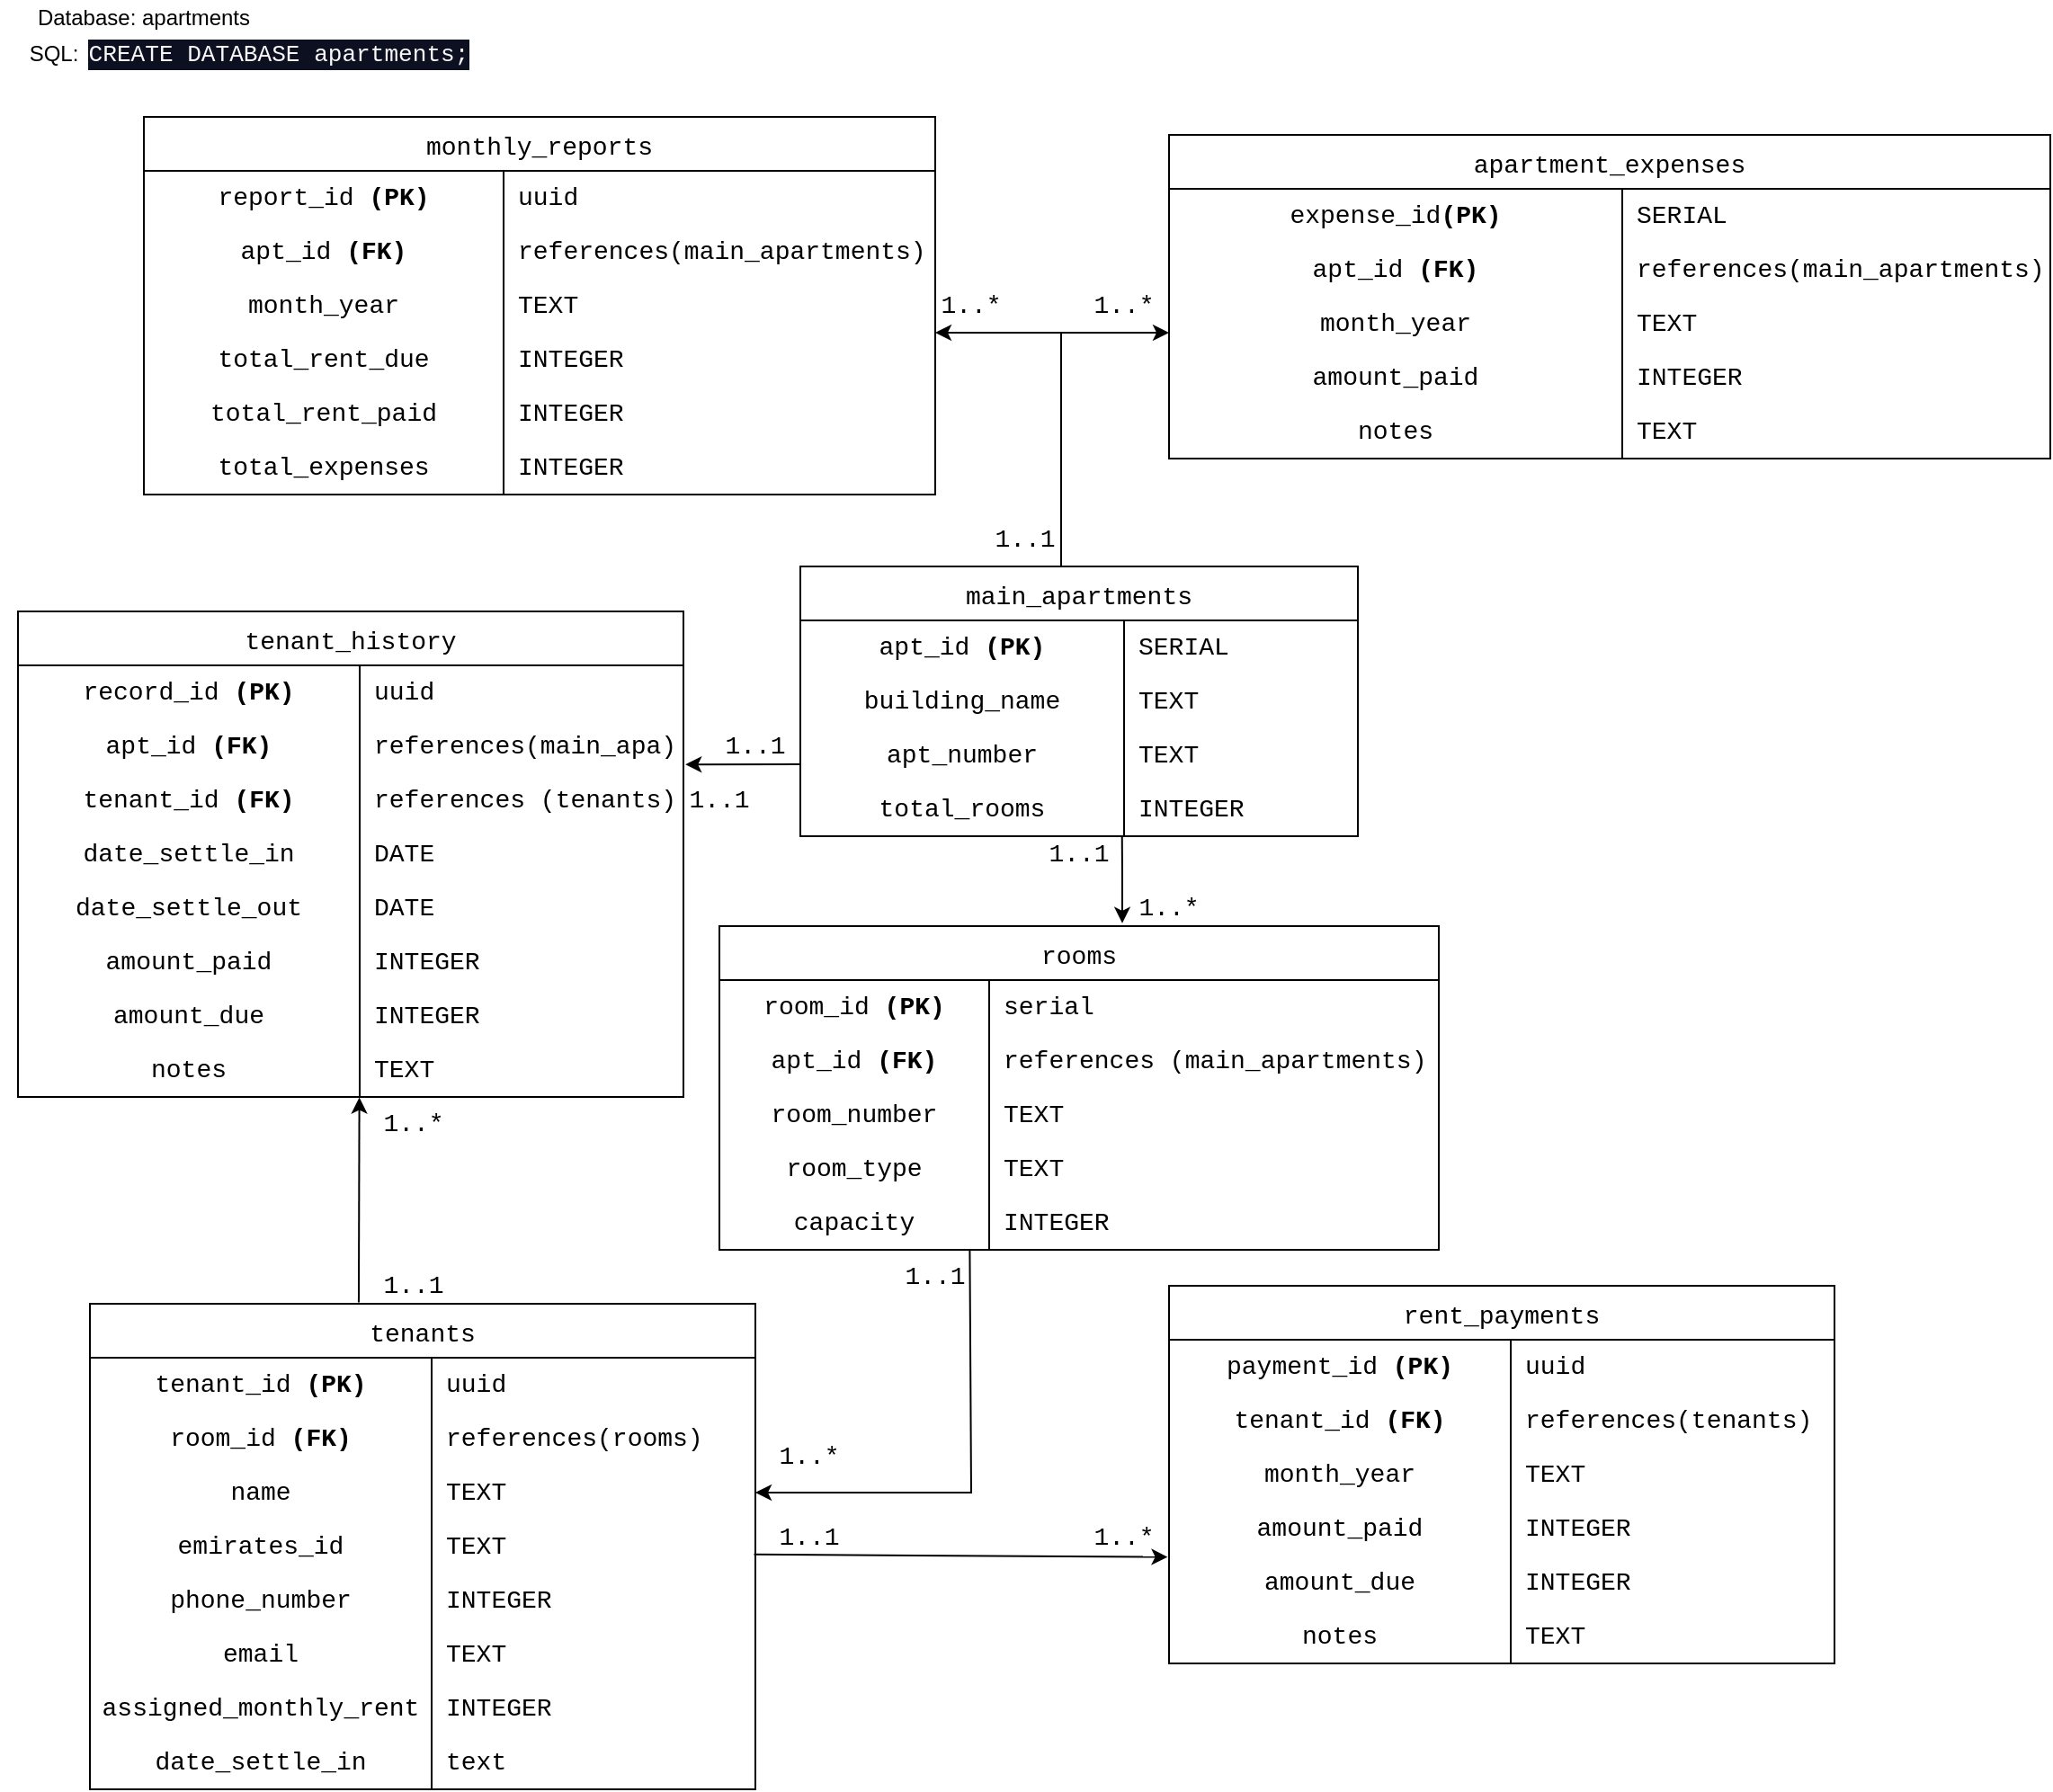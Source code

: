 <mxfile version="21.0.6" type="device"><diagram name="Page-1" id="L0inJRH0DOk758ev6sW-"><mxGraphModel dx="1300" dy="731" grid="1" gridSize="10" guides="1" tooltips="1" connect="1" arrows="1" fold="1" page="1" pageScale="1" pageWidth="1169" pageHeight="827" math="0" shadow="0"><root><mxCell id="0"/><mxCell id="1" parent="0"/><mxCell id="ee_dtr68TgHc39pGCBz9-3" value="Database: apartments" style="text;html=1;strokeColor=none;fillColor=none;align=center;verticalAlign=middle;whiteSpace=wrap;rounded=0;" parent="1" vertex="1"><mxGeometry x="10" y="15" width="140" height="20" as="geometry"/></mxCell><mxCell id="ee_dtr68TgHc39pGCBz9-4" value="&lt;div style=&quot;background-color: rgb(12, 16, 33); color: rgb(248, 248, 248); font-size: 9.8pt;&quot;&gt;&lt;pre style=&quot;&quot;&gt;&lt;font face=&quot;Courier New&quot;&gt;CREATE DATABASE apartments;&lt;/font&gt;&lt;/pre&gt;&lt;/div&gt;" style="text;html=1;strokeColor=none;fillColor=none;align=center;verticalAlign=middle;whiteSpace=wrap;rounded=0;" parent="1" vertex="1"><mxGeometry x="50" y="35" width="210" height="20" as="geometry"/></mxCell><mxCell id="ee_dtr68TgHc39pGCBz9-6" value="SQL:" style="text;html=1;strokeColor=none;fillColor=none;align=center;verticalAlign=middle;whiteSpace=wrap;rounded=0;" parent="1" vertex="1"><mxGeometry y="30" width="60" height="30" as="geometry"/></mxCell><mxCell id="ee_dtr68TgHc39pGCBz9-24" value="main_apartments" style="shape=table;startSize=30;container=1;collapsible=0;childLayout=tableLayout;fixedRows=1;rowLines=0;fontStyle=0;strokeColor=default;fontSize=14;fontFamily=Courier New;" parent="1" vertex="1"><mxGeometry x="445" y="330" width="310" height="150" as="geometry"/></mxCell><mxCell id="ee_dtr68TgHc39pGCBz9-25" value="" style="shape=tableRow;horizontal=0;startSize=0;swimlaneHead=0;swimlaneBody=0;top=0;left=0;bottom=0;right=0;collapsible=0;dropTarget=0;fillColor=none;points=[[0,0.5],[1,0.5]];portConstraint=eastwest;strokeColor=inherit;fontSize=16;fontFamily=Courier New;" parent="ee_dtr68TgHc39pGCBz9-24" vertex="1"><mxGeometry y="30" width="310" height="30" as="geometry"/></mxCell><mxCell id="ee_dtr68TgHc39pGCBz9-26" value="apt_id &lt;b style=&quot;font-size: 14px;&quot;&gt;(PK)&lt;/b&gt;" style="shape=partialRectangle;html=1;whiteSpace=wrap;connectable=0;fillColor=none;top=0;left=0;bottom=0;right=0;overflow=hidden;pointerEvents=1;strokeColor=inherit;fontSize=14;fontFamily=Courier New;" parent="ee_dtr68TgHc39pGCBz9-25" vertex="1"><mxGeometry width="180" height="30" as="geometry"><mxRectangle width="180" height="30" as="alternateBounds"/></mxGeometry></mxCell><mxCell id="ee_dtr68TgHc39pGCBz9-27" value="SERIAL" style="shape=partialRectangle;html=1;whiteSpace=wrap;connectable=0;fillColor=none;top=0;left=0;bottom=0;right=0;align=left;spacingLeft=6;overflow=hidden;strokeColor=inherit;fontSize=14;fontFamily=Courier New;" parent="ee_dtr68TgHc39pGCBz9-25" vertex="1"><mxGeometry x="180" width="130" height="30" as="geometry"><mxRectangle width="130" height="30" as="alternateBounds"/></mxGeometry></mxCell><mxCell id="ee_dtr68TgHc39pGCBz9-28" value="" style="shape=tableRow;horizontal=0;startSize=0;swimlaneHead=0;swimlaneBody=0;top=0;left=0;bottom=0;right=0;collapsible=0;dropTarget=0;fillColor=none;points=[[0,0.5],[1,0.5]];portConstraint=eastwest;strokeColor=inherit;fontSize=16;fontFamily=Courier New;" parent="ee_dtr68TgHc39pGCBz9-24" vertex="1"><mxGeometry y="60" width="310" height="30" as="geometry"/></mxCell><mxCell id="ee_dtr68TgHc39pGCBz9-29" value="building_name" style="shape=partialRectangle;html=1;whiteSpace=wrap;connectable=0;fillColor=none;top=0;left=0;bottom=0;right=0;overflow=hidden;strokeColor=inherit;fontSize=14;fontFamily=Courier New;" parent="ee_dtr68TgHc39pGCBz9-28" vertex="1"><mxGeometry width="180" height="30" as="geometry"><mxRectangle width="180" height="30" as="alternateBounds"/></mxGeometry></mxCell><mxCell id="ee_dtr68TgHc39pGCBz9-30" value="TEXT" style="shape=partialRectangle;html=1;whiteSpace=wrap;connectable=0;fillColor=none;top=0;left=0;bottom=0;right=0;align=left;spacingLeft=6;overflow=hidden;strokeColor=inherit;fontSize=14;fontFamily=Courier New;" parent="ee_dtr68TgHc39pGCBz9-28" vertex="1"><mxGeometry x="180" width="130" height="30" as="geometry"><mxRectangle width="130" height="30" as="alternateBounds"/></mxGeometry></mxCell><mxCell id="ee_dtr68TgHc39pGCBz9-31" value="" style="shape=tableRow;horizontal=0;startSize=0;swimlaneHead=0;swimlaneBody=0;top=0;left=0;bottom=0;right=0;collapsible=0;dropTarget=0;fillColor=none;points=[[0,0.5],[1,0.5]];portConstraint=eastwest;strokeColor=inherit;fontSize=16;fontFamily=Courier New;" parent="ee_dtr68TgHc39pGCBz9-24" vertex="1"><mxGeometry y="90" width="310" height="30" as="geometry"/></mxCell><mxCell id="ee_dtr68TgHc39pGCBz9-32" value="apt_number" style="shape=partialRectangle;html=1;whiteSpace=wrap;connectable=0;fillColor=none;top=0;left=0;bottom=0;right=0;overflow=hidden;strokeColor=inherit;fontSize=14;fontFamily=Courier New;" parent="ee_dtr68TgHc39pGCBz9-31" vertex="1"><mxGeometry width="180" height="30" as="geometry"><mxRectangle width="180" height="30" as="alternateBounds"/></mxGeometry></mxCell><mxCell id="ee_dtr68TgHc39pGCBz9-33" value="TEXT" style="shape=partialRectangle;html=1;whiteSpace=wrap;connectable=0;fillColor=none;top=0;left=0;bottom=0;right=0;align=left;spacingLeft=6;overflow=hidden;strokeColor=inherit;fontSize=14;fontFamily=Courier New;" parent="ee_dtr68TgHc39pGCBz9-31" vertex="1"><mxGeometry x="180" width="130" height="30" as="geometry"><mxRectangle width="130" height="30" as="alternateBounds"/></mxGeometry></mxCell><mxCell id="ee_dtr68TgHc39pGCBz9-64" value="" style="shape=tableRow;horizontal=0;startSize=0;swimlaneHead=0;swimlaneBody=0;top=0;left=0;bottom=0;right=0;collapsible=0;dropTarget=0;fillColor=none;points=[[0,0.5],[1,0.5]];portConstraint=eastwest;strokeColor=inherit;fontSize=16;fontFamily=Courier New;" parent="ee_dtr68TgHc39pGCBz9-24" vertex="1"><mxGeometry y="120" width="310" height="30" as="geometry"/></mxCell><mxCell id="ee_dtr68TgHc39pGCBz9-65" value="total_rooms" style="shape=partialRectangle;html=1;whiteSpace=wrap;connectable=0;fillColor=none;top=0;left=0;bottom=0;right=0;overflow=hidden;strokeColor=inherit;fontSize=14;fontFamily=Courier New;" parent="ee_dtr68TgHc39pGCBz9-64" vertex="1"><mxGeometry width="180" height="30" as="geometry"><mxRectangle width="180" height="30" as="alternateBounds"/></mxGeometry></mxCell><mxCell id="ee_dtr68TgHc39pGCBz9-66" value="INTEGER" style="shape=partialRectangle;html=1;whiteSpace=wrap;connectable=0;fillColor=none;top=0;left=0;bottom=0;right=0;align=left;spacingLeft=6;overflow=hidden;strokeColor=inherit;fontSize=14;fontFamily=Courier New;" parent="ee_dtr68TgHc39pGCBz9-64" vertex="1"><mxGeometry x="180" width="130" height="30" as="geometry"><mxRectangle width="130" height="30" as="alternateBounds"/></mxGeometry></mxCell><mxCell id="ee_dtr68TgHc39pGCBz9-34" value="rooms" style="shape=table;startSize=30;container=1;collapsible=0;childLayout=tableLayout;fixedRows=1;rowLines=0;fontStyle=0;strokeColor=default;fontSize=14;fontFamily=Courier New;" parent="1" vertex="1"><mxGeometry x="400" y="530" width="400" height="180" as="geometry"/></mxCell><mxCell id="ee_dtr68TgHc39pGCBz9-35" value="" style="shape=tableRow;horizontal=0;startSize=0;swimlaneHead=0;swimlaneBody=0;top=0;left=0;bottom=0;right=0;collapsible=0;dropTarget=0;fillColor=none;points=[[0,0.5],[1,0.5]];portConstraint=eastwest;strokeColor=inherit;fontSize=16;fontFamily=Courier New;" parent="ee_dtr68TgHc39pGCBz9-34" vertex="1"><mxGeometry y="30" width="400" height="30" as="geometry"/></mxCell><mxCell id="ee_dtr68TgHc39pGCBz9-36" value="room_id &lt;b&gt;(PK)&lt;/b&gt;" style="shape=partialRectangle;html=1;whiteSpace=wrap;connectable=0;fillColor=none;top=0;left=0;bottom=0;right=0;overflow=hidden;pointerEvents=1;strokeColor=inherit;fontSize=14;fontFamily=Courier New;" parent="ee_dtr68TgHc39pGCBz9-35" vertex="1"><mxGeometry width="150" height="30" as="geometry"><mxRectangle width="150" height="30" as="alternateBounds"/></mxGeometry></mxCell><mxCell id="ee_dtr68TgHc39pGCBz9-37" value="serial" style="shape=partialRectangle;html=1;whiteSpace=wrap;connectable=0;fillColor=none;top=0;left=0;bottom=0;right=0;align=left;spacingLeft=6;overflow=hidden;strokeColor=inherit;fontSize=14;fontFamily=Courier New;" parent="ee_dtr68TgHc39pGCBz9-35" vertex="1"><mxGeometry x="150" width="250" height="30" as="geometry"><mxRectangle width="250" height="30" as="alternateBounds"/></mxGeometry></mxCell><mxCell id="ee_dtr68TgHc39pGCBz9-38" value="" style="shape=tableRow;horizontal=0;startSize=0;swimlaneHead=0;swimlaneBody=0;top=0;left=0;bottom=0;right=0;collapsible=0;dropTarget=0;fillColor=none;points=[[0,0.5],[1,0.5]];portConstraint=eastwest;strokeColor=inherit;fontSize=16;fontFamily=Courier New;" parent="ee_dtr68TgHc39pGCBz9-34" vertex="1"><mxGeometry y="60" width="400" height="30" as="geometry"/></mxCell><mxCell id="ee_dtr68TgHc39pGCBz9-39" value="apt_id &lt;b&gt;(FK)&lt;/b&gt;" style="shape=partialRectangle;html=1;whiteSpace=wrap;connectable=0;fillColor=none;top=0;left=0;bottom=0;right=0;overflow=hidden;strokeColor=inherit;fontSize=14;fontFamily=Courier New;" parent="ee_dtr68TgHc39pGCBz9-38" vertex="1"><mxGeometry width="150" height="30" as="geometry"><mxRectangle width="150" height="30" as="alternateBounds"/></mxGeometry></mxCell><mxCell id="ee_dtr68TgHc39pGCBz9-40" value="references (main_apartments)" style="shape=partialRectangle;html=1;whiteSpace=wrap;connectable=0;fillColor=none;top=0;left=0;bottom=0;right=0;align=left;spacingLeft=6;overflow=hidden;strokeColor=inherit;fontSize=14;fontFamily=Courier New;" parent="ee_dtr68TgHc39pGCBz9-38" vertex="1"><mxGeometry x="150" width="250" height="30" as="geometry"><mxRectangle width="250" height="30" as="alternateBounds"/></mxGeometry></mxCell><mxCell id="ee_dtr68TgHc39pGCBz9-41" value="" style="shape=tableRow;horizontal=0;startSize=0;swimlaneHead=0;swimlaneBody=0;top=0;left=0;bottom=0;right=0;collapsible=0;dropTarget=0;fillColor=none;points=[[0,0.5],[1,0.5]];portConstraint=eastwest;strokeColor=inherit;fontSize=16;fontFamily=Courier New;" parent="ee_dtr68TgHc39pGCBz9-34" vertex="1"><mxGeometry y="90" width="400" height="30" as="geometry"/></mxCell><mxCell id="ee_dtr68TgHc39pGCBz9-42" value="room_number" style="shape=partialRectangle;html=1;whiteSpace=wrap;connectable=0;fillColor=none;top=0;left=0;bottom=0;right=0;overflow=hidden;strokeColor=inherit;fontSize=14;fontFamily=Courier New;" parent="ee_dtr68TgHc39pGCBz9-41" vertex="1"><mxGeometry width="150" height="30" as="geometry"><mxRectangle width="150" height="30" as="alternateBounds"/></mxGeometry></mxCell><mxCell id="ee_dtr68TgHc39pGCBz9-43" value="TEXT" style="shape=partialRectangle;html=1;whiteSpace=wrap;connectable=0;fillColor=none;top=0;left=0;bottom=0;right=0;align=left;spacingLeft=6;overflow=hidden;strokeColor=inherit;fontSize=14;fontFamily=Courier New;" parent="ee_dtr68TgHc39pGCBz9-41" vertex="1"><mxGeometry x="150" width="250" height="30" as="geometry"><mxRectangle width="250" height="30" as="alternateBounds"/></mxGeometry></mxCell><mxCell id="ee_dtr68TgHc39pGCBz9-80" value="" style="shape=tableRow;horizontal=0;startSize=0;swimlaneHead=0;swimlaneBody=0;top=0;left=0;bottom=0;right=0;collapsible=0;dropTarget=0;fillColor=none;points=[[0,0.5],[1,0.5]];portConstraint=eastwest;strokeColor=inherit;fontSize=16;fontFamily=Courier New;" parent="ee_dtr68TgHc39pGCBz9-34" vertex="1"><mxGeometry y="120" width="400" height="30" as="geometry"/></mxCell><mxCell id="ee_dtr68TgHc39pGCBz9-81" value="room_type" style="shape=partialRectangle;html=1;whiteSpace=wrap;connectable=0;fillColor=none;top=0;left=0;bottom=0;right=0;overflow=hidden;strokeColor=inherit;fontSize=14;fontFamily=Courier New;" parent="ee_dtr68TgHc39pGCBz9-80" vertex="1"><mxGeometry width="150" height="30" as="geometry"><mxRectangle width="150" height="30" as="alternateBounds"/></mxGeometry></mxCell><mxCell id="ee_dtr68TgHc39pGCBz9-82" value="TEXT" style="shape=partialRectangle;html=1;whiteSpace=wrap;connectable=0;fillColor=none;top=0;left=0;bottom=0;right=0;align=left;spacingLeft=6;overflow=hidden;strokeColor=inherit;fontSize=14;fontFamily=Courier New;" parent="ee_dtr68TgHc39pGCBz9-80" vertex="1"><mxGeometry x="150" width="250" height="30" as="geometry"><mxRectangle width="250" height="30" as="alternateBounds"/></mxGeometry></mxCell><mxCell id="ee_dtr68TgHc39pGCBz9-96" value="" style="shape=tableRow;horizontal=0;startSize=0;swimlaneHead=0;swimlaneBody=0;top=0;left=0;bottom=0;right=0;collapsible=0;dropTarget=0;fillColor=none;points=[[0,0.5],[1,0.5]];portConstraint=eastwest;strokeColor=inherit;fontSize=16;fontFamily=Courier New;" parent="ee_dtr68TgHc39pGCBz9-34" vertex="1"><mxGeometry y="150" width="400" height="30" as="geometry"/></mxCell><mxCell id="ee_dtr68TgHc39pGCBz9-97" value="capacity" style="shape=partialRectangle;html=1;whiteSpace=wrap;connectable=0;fillColor=none;top=0;left=0;bottom=0;right=0;overflow=hidden;strokeColor=inherit;fontSize=14;fontFamily=Courier New;" parent="ee_dtr68TgHc39pGCBz9-96" vertex="1"><mxGeometry width="150" height="30" as="geometry"><mxRectangle width="150" height="30" as="alternateBounds"/></mxGeometry></mxCell><mxCell id="ee_dtr68TgHc39pGCBz9-98" value="INTEGER" style="shape=partialRectangle;html=1;whiteSpace=wrap;connectable=0;fillColor=none;top=0;left=0;bottom=0;right=0;align=left;spacingLeft=6;overflow=hidden;strokeColor=inherit;fontSize=14;fontFamily=Courier New;" parent="ee_dtr68TgHc39pGCBz9-96" vertex="1"><mxGeometry x="150" width="250" height="30" as="geometry"><mxRectangle width="250" height="30" as="alternateBounds"/></mxGeometry></mxCell><mxCell id="ee_dtr68TgHc39pGCBz9-54" value="tenants" style="shape=table;startSize=30;container=1;collapsible=0;childLayout=tableLayout;fixedRows=1;rowLines=0;fontStyle=0;strokeColor=default;fontSize=14;fontFamily=Courier New;" parent="1" vertex="1"><mxGeometry x="50" y="740" width="370" height="270" as="geometry"/></mxCell><mxCell id="ee_dtr68TgHc39pGCBz9-55" value="" style="shape=tableRow;horizontal=0;startSize=0;swimlaneHead=0;swimlaneBody=0;top=0;left=0;bottom=0;right=0;collapsible=0;dropTarget=0;fillColor=none;points=[[0,0.5],[1,0.5]];portConstraint=eastwest;strokeColor=inherit;fontSize=16;fontFamily=Courier New;" parent="ee_dtr68TgHc39pGCBz9-54" vertex="1"><mxGeometry y="30" width="370" height="30" as="geometry"/></mxCell><mxCell id="ee_dtr68TgHc39pGCBz9-56" value="tenant_id &lt;b&gt;(PK)&lt;/b&gt;" style="shape=partialRectangle;html=1;whiteSpace=wrap;connectable=0;fillColor=none;top=0;left=0;bottom=0;right=0;overflow=hidden;pointerEvents=1;strokeColor=inherit;fontSize=14;fontFamily=Courier New;" parent="ee_dtr68TgHc39pGCBz9-55" vertex="1"><mxGeometry width="190" height="30" as="geometry"><mxRectangle width="190" height="30" as="alternateBounds"/></mxGeometry></mxCell><mxCell id="ee_dtr68TgHc39pGCBz9-57" value="uuid" style="shape=partialRectangle;html=1;whiteSpace=wrap;connectable=0;fillColor=none;top=0;left=0;bottom=0;right=0;align=left;spacingLeft=6;overflow=hidden;strokeColor=inherit;fontSize=14;fontFamily=Courier New;" parent="ee_dtr68TgHc39pGCBz9-55" vertex="1"><mxGeometry x="190" width="180" height="30" as="geometry"><mxRectangle width="180" height="30" as="alternateBounds"/></mxGeometry></mxCell><mxCell id="ee_dtr68TgHc39pGCBz9-58" value="" style="shape=tableRow;horizontal=0;startSize=0;swimlaneHead=0;swimlaneBody=0;top=0;left=0;bottom=0;right=0;collapsible=0;dropTarget=0;fillColor=none;points=[[0,0.5],[1,0.5]];portConstraint=eastwest;strokeColor=inherit;fontSize=16;fontFamily=Courier New;" parent="ee_dtr68TgHc39pGCBz9-54" vertex="1"><mxGeometry y="60" width="370" height="30" as="geometry"/></mxCell><mxCell id="ee_dtr68TgHc39pGCBz9-59" value="room_id &lt;b&gt;(FK)&lt;/b&gt;" style="shape=partialRectangle;html=1;whiteSpace=wrap;connectable=0;fillColor=none;top=0;left=0;bottom=0;right=0;overflow=hidden;strokeColor=inherit;fontSize=14;fontFamily=Courier New;" parent="ee_dtr68TgHc39pGCBz9-58" vertex="1"><mxGeometry width="190" height="30" as="geometry"><mxRectangle width="190" height="30" as="alternateBounds"/></mxGeometry></mxCell><mxCell id="ee_dtr68TgHc39pGCBz9-60" value="references(rooms)" style="shape=partialRectangle;html=1;whiteSpace=wrap;connectable=0;fillColor=none;top=0;left=0;bottom=0;right=0;align=left;spacingLeft=6;overflow=hidden;strokeColor=inherit;fontSize=14;fontFamily=Courier New;" parent="ee_dtr68TgHc39pGCBz9-58" vertex="1"><mxGeometry x="190" width="180" height="30" as="geometry"><mxRectangle width="180" height="30" as="alternateBounds"/></mxGeometry></mxCell><mxCell id="ee_dtr68TgHc39pGCBz9-61" value="" style="shape=tableRow;horizontal=0;startSize=0;swimlaneHead=0;swimlaneBody=0;top=0;left=0;bottom=0;right=0;collapsible=0;dropTarget=0;fillColor=none;points=[[0,0.5],[1,0.5]];portConstraint=eastwest;strokeColor=inherit;fontSize=16;fontFamily=Courier New;" parent="ee_dtr68TgHc39pGCBz9-54" vertex="1"><mxGeometry y="90" width="370" height="30" as="geometry"/></mxCell><mxCell id="ee_dtr68TgHc39pGCBz9-62" value="name" style="shape=partialRectangle;html=1;whiteSpace=wrap;connectable=0;fillColor=none;top=0;left=0;bottom=0;right=0;overflow=hidden;strokeColor=inherit;fontSize=14;fontFamily=Courier New;" parent="ee_dtr68TgHc39pGCBz9-61" vertex="1"><mxGeometry width="190" height="30" as="geometry"><mxRectangle width="190" height="30" as="alternateBounds"/></mxGeometry></mxCell><mxCell id="ee_dtr68TgHc39pGCBz9-63" value="TEXT" style="shape=partialRectangle;html=1;whiteSpace=wrap;connectable=0;fillColor=none;top=0;left=0;bottom=0;right=0;align=left;spacingLeft=6;overflow=hidden;strokeColor=inherit;fontSize=14;fontFamily=Courier New;" parent="ee_dtr68TgHc39pGCBz9-61" vertex="1"><mxGeometry x="190" width="180" height="30" as="geometry"><mxRectangle width="180" height="30" as="alternateBounds"/></mxGeometry></mxCell><mxCell id="ee_dtr68TgHc39pGCBz9-99" value="" style="shape=tableRow;horizontal=0;startSize=0;swimlaneHead=0;swimlaneBody=0;top=0;left=0;bottom=0;right=0;collapsible=0;dropTarget=0;fillColor=none;points=[[0,0.5],[1,0.5]];portConstraint=eastwest;strokeColor=inherit;fontSize=16;fontFamily=Courier New;" parent="ee_dtr68TgHc39pGCBz9-54" vertex="1"><mxGeometry y="120" width="370" height="30" as="geometry"/></mxCell><mxCell id="ee_dtr68TgHc39pGCBz9-100" value="emirates_id" style="shape=partialRectangle;html=1;whiteSpace=wrap;connectable=0;fillColor=none;top=0;left=0;bottom=0;right=0;overflow=hidden;strokeColor=inherit;fontSize=14;fontFamily=Courier New;" parent="ee_dtr68TgHc39pGCBz9-99" vertex="1"><mxGeometry width="190" height="30" as="geometry"><mxRectangle width="190" height="30" as="alternateBounds"/></mxGeometry></mxCell><mxCell id="ee_dtr68TgHc39pGCBz9-101" value="TEXT" style="shape=partialRectangle;html=1;whiteSpace=wrap;connectable=0;fillColor=none;top=0;left=0;bottom=0;right=0;align=left;spacingLeft=6;overflow=hidden;strokeColor=inherit;fontSize=14;fontFamily=Courier New;" parent="ee_dtr68TgHc39pGCBz9-99" vertex="1"><mxGeometry x="190" width="180" height="30" as="geometry"><mxRectangle width="180" height="30" as="alternateBounds"/></mxGeometry></mxCell><mxCell id="ee_dtr68TgHc39pGCBz9-102" value="" style="shape=tableRow;horizontal=0;startSize=0;swimlaneHead=0;swimlaneBody=0;top=0;left=0;bottom=0;right=0;collapsible=0;dropTarget=0;fillColor=none;points=[[0,0.5],[1,0.5]];portConstraint=eastwest;strokeColor=inherit;fontSize=16;fontFamily=Courier New;" parent="ee_dtr68TgHc39pGCBz9-54" vertex="1"><mxGeometry y="150" width="370" height="30" as="geometry"/></mxCell><mxCell id="ee_dtr68TgHc39pGCBz9-103" value="phone_number" style="shape=partialRectangle;html=1;whiteSpace=wrap;connectable=0;fillColor=none;top=0;left=0;bottom=0;right=0;overflow=hidden;strokeColor=inherit;fontSize=14;fontFamily=Courier New;" parent="ee_dtr68TgHc39pGCBz9-102" vertex="1"><mxGeometry width="190" height="30" as="geometry"><mxRectangle width="190" height="30" as="alternateBounds"/></mxGeometry></mxCell><mxCell id="ee_dtr68TgHc39pGCBz9-104" value="INTEGER" style="shape=partialRectangle;html=1;whiteSpace=wrap;connectable=0;fillColor=none;top=0;left=0;bottom=0;right=0;align=left;spacingLeft=6;overflow=hidden;strokeColor=inherit;fontSize=14;fontFamily=Courier New;" parent="ee_dtr68TgHc39pGCBz9-102" vertex="1"><mxGeometry x="190" width="180" height="30" as="geometry"><mxRectangle width="180" height="30" as="alternateBounds"/></mxGeometry></mxCell><mxCell id="ee_dtr68TgHc39pGCBz9-121" value="" style="shape=tableRow;horizontal=0;startSize=0;swimlaneHead=0;swimlaneBody=0;top=0;left=0;bottom=0;right=0;collapsible=0;dropTarget=0;fillColor=none;points=[[0,0.5],[1,0.5]];portConstraint=eastwest;strokeColor=inherit;fontSize=16;fontFamily=Courier New;" parent="ee_dtr68TgHc39pGCBz9-54" vertex="1"><mxGeometry y="180" width="370" height="30" as="geometry"/></mxCell><mxCell id="ee_dtr68TgHc39pGCBz9-122" value="email" style="shape=partialRectangle;html=1;whiteSpace=wrap;connectable=0;fillColor=none;top=0;left=0;bottom=0;right=0;overflow=hidden;strokeColor=inherit;fontSize=14;fontFamily=Courier New;" parent="ee_dtr68TgHc39pGCBz9-121" vertex="1"><mxGeometry width="190" height="30" as="geometry"><mxRectangle width="190" height="30" as="alternateBounds"/></mxGeometry></mxCell><mxCell id="ee_dtr68TgHc39pGCBz9-123" value="TEXT" style="shape=partialRectangle;html=1;whiteSpace=wrap;connectable=0;fillColor=none;top=0;left=0;bottom=0;right=0;align=left;spacingLeft=6;overflow=hidden;strokeColor=inherit;fontSize=14;fontFamily=Courier New;" parent="ee_dtr68TgHc39pGCBz9-121" vertex="1"><mxGeometry x="190" width="180" height="30" as="geometry"><mxRectangle width="180" height="30" as="alternateBounds"/></mxGeometry></mxCell><mxCell id="ee_dtr68TgHc39pGCBz9-124" value="" style="shape=tableRow;horizontal=0;startSize=0;swimlaneHead=0;swimlaneBody=0;top=0;left=0;bottom=0;right=0;collapsible=0;dropTarget=0;fillColor=none;points=[[0,0.5],[1,0.5]];portConstraint=eastwest;strokeColor=inherit;fontSize=16;fontFamily=Courier New;" parent="ee_dtr68TgHc39pGCBz9-54" vertex="1"><mxGeometry y="210" width="370" height="30" as="geometry"/></mxCell><mxCell id="ee_dtr68TgHc39pGCBz9-125" value="assigned_monthly_rent" style="shape=partialRectangle;html=1;whiteSpace=wrap;connectable=0;fillColor=none;top=0;left=0;bottom=0;right=0;overflow=hidden;strokeColor=inherit;fontSize=14;fontFamily=Courier New;" parent="ee_dtr68TgHc39pGCBz9-124" vertex="1"><mxGeometry width="190" height="30" as="geometry"><mxRectangle width="190" height="30" as="alternateBounds"/></mxGeometry></mxCell><mxCell id="ee_dtr68TgHc39pGCBz9-126" value="INTEGER" style="shape=partialRectangle;html=1;whiteSpace=wrap;connectable=0;fillColor=none;top=0;left=0;bottom=0;right=0;align=left;spacingLeft=6;overflow=hidden;strokeColor=inherit;fontSize=14;fontFamily=Courier New;" parent="ee_dtr68TgHc39pGCBz9-124" vertex="1"><mxGeometry x="190" width="180" height="30" as="geometry"><mxRectangle width="180" height="30" as="alternateBounds"/></mxGeometry></mxCell><mxCell id="wlwp6CAjt0AXwXgQLF2v-4" value="" style="shape=tableRow;horizontal=0;startSize=0;swimlaneHead=0;swimlaneBody=0;top=0;left=0;bottom=0;right=0;collapsible=0;dropTarget=0;fillColor=none;points=[[0,0.5],[1,0.5]];portConstraint=eastwest;strokeColor=inherit;fontSize=16;fontFamily=Courier New;" vertex="1" parent="ee_dtr68TgHc39pGCBz9-54"><mxGeometry y="240" width="370" height="30" as="geometry"/></mxCell><mxCell id="wlwp6CAjt0AXwXgQLF2v-5" value="date_settle_in" style="shape=partialRectangle;html=1;whiteSpace=wrap;connectable=0;fillColor=none;top=0;left=0;bottom=0;right=0;overflow=hidden;strokeColor=inherit;fontSize=14;fontFamily=Courier New;" vertex="1" parent="wlwp6CAjt0AXwXgQLF2v-4"><mxGeometry width="190" height="30" as="geometry"><mxRectangle width="190" height="30" as="alternateBounds"/></mxGeometry></mxCell><mxCell id="wlwp6CAjt0AXwXgQLF2v-6" value="text" style="shape=partialRectangle;html=1;whiteSpace=wrap;connectable=0;fillColor=none;top=0;left=0;bottom=0;right=0;align=left;spacingLeft=6;overflow=hidden;strokeColor=inherit;fontSize=14;fontFamily=Courier New;" vertex="1" parent="wlwp6CAjt0AXwXgQLF2v-4"><mxGeometry x="190" width="180" height="30" as="geometry"><mxRectangle width="180" height="30" as="alternateBounds"/></mxGeometry></mxCell><mxCell id="ee_dtr68TgHc39pGCBz9-127" value="rent_payments" style="shape=table;startSize=30;container=1;collapsible=0;childLayout=tableLayout;fixedRows=1;rowLines=0;fontStyle=0;strokeColor=default;fontSize=14;fontFamily=Courier New;" parent="1" vertex="1"><mxGeometry x="650" y="730" width="370" height="210" as="geometry"/></mxCell><mxCell id="ee_dtr68TgHc39pGCBz9-128" value="" style="shape=tableRow;horizontal=0;startSize=0;swimlaneHead=0;swimlaneBody=0;top=0;left=0;bottom=0;right=0;collapsible=0;dropTarget=0;fillColor=none;points=[[0,0.5],[1,0.5]];portConstraint=eastwest;strokeColor=inherit;fontSize=16;fontFamily=Courier New;" parent="ee_dtr68TgHc39pGCBz9-127" vertex="1"><mxGeometry y="30" width="370" height="30" as="geometry"/></mxCell><mxCell id="ee_dtr68TgHc39pGCBz9-129" value="payment_id &lt;b&gt;(PK)&lt;/b&gt;" style="shape=partialRectangle;html=1;whiteSpace=wrap;connectable=0;fillColor=none;top=0;left=0;bottom=0;right=0;overflow=hidden;pointerEvents=1;strokeColor=inherit;fontSize=14;fontFamily=Courier New;" parent="ee_dtr68TgHc39pGCBz9-128" vertex="1"><mxGeometry width="190" height="30" as="geometry"><mxRectangle width="190" height="30" as="alternateBounds"/></mxGeometry></mxCell><mxCell id="ee_dtr68TgHc39pGCBz9-130" value="uuid" style="shape=partialRectangle;html=1;whiteSpace=wrap;connectable=0;fillColor=none;top=0;left=0;bottom=0;right=0;align=left;spacingLeft=6;overflow=hidden;strokeColor=inherit;fontSize=14;fontFamily=Courier New;" parent="ee_dtr68TgHc39pGCBz9-128" vertex="1"><mxGeometry x="190" width="180" height="30" as="geometry"><mxRectangle width="180" height="30" as="alternateBounds"/></mxGeometry></mxCell><mxCell id="ee_dtr68TgHc39pGCBz9-131" value="" style="shape=tableRow;horizontal=0;startSize=0;swimlaneHead=0;swimlaneBody=0;top=0;left=0;bottom=0;right=0;collapsible=0;dropTarget=0;fillColor=none;points=[[0,0.5],[1,0.5]];portConstraint=eastwest;strokeColor=inherit;fontSize=16;fontFamily=Courier New;" parent="ee_dtr68TgHc39pGCBz9-127" vertex="1"><mxGeometry y="60" width="370" height="30" as="geometry"/></mxCell><mxCell id="ee_dtr68TgHc39pGCBz9-132" value="tenant_id &lt;b&gt;(FK)&lt;/b&gt;" style="shape=partialRectangle;html=1;whiteSpace=wrap;connectable=0;fillColor=none;top=0;left=0;bottom=0;right=0;overflow=hidden;strokeColor=inherit;fontSize=14;fontFamily=Courier New;" parent="ee_dtr68TgHc39pGCBz9-131" vertex="1"><mxGeometry width="190" height="30" as="geometry"><mxRectangle width="190" height="30" as="alternateBounds"/></mxGeometry></mxCell><mxCell id="ee_dtr68TgHc39pGCBz9-133" value="references(tenants)" style="shape=partialRectangle;html=1;whiteSpace=wrap;connectable=0;fillColor=none;top=0;left=0;bottom=0;right=0;align=left;spacingLeft=6;overflow=hidden;strokeColor=inherit;fontSize=14;fontFamily=Courier New;" parent="ee_dtr68TgHc39pGCBz9-131" vertex="1"><mxGeometry x="190" width="180" height="30" as="geometry"><mxRectangle width="180" height="30" as="alternateBounds"/></mxGeometry></mxCell><mxCell id="ee_dtr68TgHc39pGCBz9-134" value="" style="shape=tableRow;horizontal=0;startSize=0;swimlaneHead=0;swimlaneBody=0;top=0;left=0;bottom=0;right=0;collapsible=0;dropTarget=0;fillColor=none;points=[[0,0.5],[1,0.5]];portConstraint=eastwest;strokeColor=inherit;fontSize=16;fontFamily=Courier New;" parent="ee_dtr68TgHc39pGCBz9-127" vertex="1"><mxGeometry y="90" width="370" height="30" as="geometry"/></mxCell><mxCell id="ee_dtr68TgHc39pGCBz9-135" value="month_year" style="shape=partialRectangle;html=1;whiteSpace=wrap;connectable=0;fillColor=none;top=0;left=0;bottom=0;right=0;overflow=hidden;strokeColor=inherit;fontSize=14;fontFamily=Courier New;" parent="ee_dtr68TgHc39pGCBz9-134" vertex="1"><mxGeometry width="190" height="30" as="geometry"><mxRectangle width="190" height="30" as="alternateBounds"/></mxGeometry></mxCell><mxCell id="ee_dtr68TgHc39pGCBz9-136" value="TEXT" style="shape=partialRectangle;html=1;whiteSpace=wrap;connectable=0;fillColor=none;top=0;left=0;bottom=0;right=0;align=left;spacingLeft=6;overflow=hidden;strokeColor=inherit;fontSize=14;fontFamily=Courier New;" parent="ee_dtr68TgHc39pGCBz9-134" vertex="1"><mxGeometry x="190" width="180" height="30" as="geometry"><mxRectangle width="180" height="30" as="alternateBounds"/></mxGeometry></mxCell><mxCell id="ee_dtr68TgHc39pGCBz9-137" value="" style="shape=tableRow;horizontal=0;startSize=0;swimlaneHead=0;swimlaneBody=0;top=0;left=0;bottom=0;right=0;collapsible=0;dropTarget=0;fillColor=none;points=[[0,0.5],[1,0.5]];portConstraint=eastwest;strokeColor=inherit;fontSize=16;fontFamily=Courier New;" parent="ee_dtr68TgHc39pGCBz9-127" vertex="1"><mxGeometry y="120" width="370" height="30" as="geometry"/></mxCell><mxCell id="ee_dtr68TgHc39pGCBz9-138" value="amount_paid" style="shape=partialRectangle;html=1;whiteSpace=wrap;connectable=0;fillColor=none;top=0;left=0;bottom=0;right=0;overflow=hidden;strokeColor=inherit;fontSize=14;fontFamily=Courier New;" parent="ee_dtr68TgHc39pGCBz9-137" vertex="1"><mxGeometry width="190" height="30" as="geometry"><mxRectangle width="190" height="30" as="alternateBounds"/></mxGeometry></mxCell><mxCell id="ee_dtr68TgHc39pGCBz9-139" value="INTEGER" style="shape=partialRectangle;html=1;whiteSpace=wrap;connectable=0;fillColor=none;top=0;left=0;bottom=0;right=0;align=left;spacingLeft=6;overflow=hidden;strokeColor=inherit;fontSize=14;fontFamily=Courier New;" parent="ee_dtr68TgHc39pGCBz9-137" vertex="1"><mxGeometry x="190" width="180" height="30" as="geometry"><mxRectangle width="180" height="30" as="alternateBounds"/></mxGeometry></mxCell><mxCell id="ee_dtr68TgHc39pGCBz9-140" value="" style="shape=tableRow;horizontal=0;startSize=0;swimlaneHead=0;swimlaneBody=0;top=0;left=0;bottom=0;right=0;collapsible=0;dropTarget=0;fillColor=none;points=[[0,0.5],[1,0.5]];portConstraint=eastwest;strokeColor=inherit;fontSize=16;fontFamily=Courier New;" parent="ee_dtr68TgHc39pGCBz9-127" vertex="1"><mxGeometry y="150" width="370" height="30" as="geometry"/></mxCell><mxCell id="ee_dtr68TgHc39pGCBz9-141" value="amount_due" style="shape=partialRectangle;html=1;whiteSpace=wrap;connectable=0;fillColor=none;top=0;left=0;bottom=0;right=0;overflow=hidden;strokeColor=inherit;fontSize=14;fontFamily=Courier New;" parent="ee_dtr68TgHc39pGCBz9-140" vertex="1"><mxGeometry width="190" height="30" as="geometry"><mxRectangle width="190" height="30" as="alternateBounds"/></mxGeometry></mxCell><mxCell id="ee_dtr68TgHc39pGCBz9-142" value="INTEGER" style="shape=partialRectangle;html=1;whiteSpace=wrap;connectable=0;fillColor=none;top=0;left=0;bottom=0;right=0;align=left;spacingLeft=6;overflow=hidden;strokeColor=inherit;fontSize=14;fontFamily=Courier New;" parent="ee_dtr68TgHc39pGCBz9-140" vertex="1"><mxGeometry x="190" width="180" height="30" as="geometry"><mxRectangle width="180" height="30" as="alternateBounds"/></mxGeometry></mxCell><mxCell id="ee_dtr68TgHc39pGCBz9-149" value="" style="shape=tableRow;horizontal=0;startSize=0;swimlaneHead=0;swimlaneBody=0;top=0;left=0;bottom=0;right=0;collapsible=0;dropTarget=0;fillColor=none;points=[[0,0.5],[1,0.5]];portConstraint=eastwest;strokeColor=inherit;fontSize=16;fontFamily=Courier New;" parent="ee_dtr68TgHc39pGCBz9-127" vertex="1"><mxGeometry y="180" width="370" height="30" as="geometry"/></mxCell><mxCell id="ee_dtr68TgHc39pGCBz9-150" value="notes" style="shape=partialRectangle;html=1;whiteSpace=wrap;connectable=0;fillColor=none;top=0;left=0;bottom=0;right=0;overflow=hidden;strokeColor=inherit;fontSize=14;fontFamily=Courier New;" parent="ee_dtr68TgHc39pGCBz9-149" vertex="1"><mxGeometry width="190" height="30" as="geometry"><mxRectangle width="190" height="30" as="alternateBounds"/></mxGeometry></mxCell><mxCell id="ee_dtr68TgHc39pGCBz9-151" value="TEXT" style="shape=partialRectangle;html=1;whiteSpace=wrap;connectable=0;fillColor=none;top=0;left=0;bottom=0;right=0;align=left;spacingLeft=6;overflow=hidden;strokeColor=inherit;fontSize=14;fontFamily=Courier New;" parent="ee_dtr68TgHc39pGCBz9-149" vertex="1"><mxGeometry x="190" width="180" height="30" as="geometry"><mxRectangle width="180" height="30" as="alternateBounds"/></mxGeometry></mxCell><mxCell id="ee_dtr68TgHc39pGCBz9-152" value="monthly_reports" style="shape=table;startSize=30;container=1;collapsible=0;childLayout=tableLayout;fixedRows=1;rowLines=0;fontStyle=0;strokeColor=default;fontSize=14;fontFamily=Courier New;" parent="1" vertex="1"><mxGeometry x="80" y="80" width="440" height="210" as="geometry"/></mxCell><mxCell id="ee_dtr68TgHc39pGCBz9-153" value="" style="shape=tableRow;horizontal=0;startSize=0;swimlaneHead=0;swimlaneBody=0;top=0;left=0;bottom=0;right=0;collapsible=0;dropTarget=0;fillColor=none;points=[[0,0.5],[1,0.5]];portConstraint=eastwest;strokeColor=inherit;fontSize=16;fontFamily=Courier New;" parent="ee_dtr68TgHc39pGCBz9-152" vertex="1"><mxGeometry y="30" width="440" height="30" as="geometry"/></mxCell><mxCell id="ee_dtr68TgHc39pGCBz9-154" value="report_id &lt;b&gt;(PK)&lt;/b&gt;" style="shape=partialRectangle;html=1;whiteSpace=wrap;connectable=0;fillColor=none;top=0;left=0;bottom=0;right=0;overflow=hidden;pointerEvents=1;strokeColor=inherit;fontSize=14;fontFamily=Courier New;" parent="ee_dtr68TgHc39pGCBz9-153" vertex="1"><mxGeometry width="200" height="30" as="geometry"><mxRectangle width="200" height="30" as="alternateBounds"/></mxGeometry></mxCell><mxCell id="ee_dtr68TgHc39pGCBz9-155" value="uuid" style="shape=partialRectangle;html=1;whiteSpace=wrap;connectable=0;fillColor=none;top=0;left=0;bottom=0;right=0;align=left;spacingLeft=6;overflow=hidden;strokeColor=inherit;fontSize=14;fontFamily=Courier New;" parent="ee_dtr68TgHc39pGCBz9-153" vertex="1"><mxGeometry x="200" width="240" height="30" as="geometry"><mxRectangle width="240" height="30" as="alternateBounds"/></mxGeometry></mxCell><mxCell id="ee_dtr68TgHc39pGCBz9-156" value="" style="shape=tableRow;horizontal=0;startSize=0;swimlaneHead=0;swimlaneBody=0;top=0;left=0;bottom=0;right=0;collapsible=0;dropTarget=0;fillColor=none;points=[[0,0.5],[1,0.5]];portConstraint=eastwest;strokeColor=inherit;fontSize=16;fontFamily=Courier New;" parent="ee_dtr68TgHc39pGCBz9-152" vertex="1"><mxGeometry y="60" width="440" height="30" as="geometry"/></mxCell><mxCell id="ee_dtr68TgHc39pGCBz9-157" value="apt_id &lt;b&gt;(FK)&lt;/b&gt;" style="shape=partialRectangle;html=1;whiteSpace=wrap;connectable=0;fillColor=none;top=0;left=0;bottom=0;right=0;overflow=hidden;strokeColor=inherit;fontSize=14;fontFamily=Courier New;" parent="ee_dtr68TgHc39pGCBz9-156" vertex="1"><mxGeometry width="200" height="30" as="geometry"><mxRectangle width="200" height="30" as="alternateBounds"/></mxGeometry></mxCell><mxCell id="ee_dtr68TgHc39pGCBz9-158" value="references(main_apartments)" style="shape=partialRectangle;html=1;whiteSpace=wrap;connectable=0;fillColor=none;top=0;left=0;bottom=0;right=0;align=left;spacingLeft=6;overflow=hidden;strokeColor=inherit;fontSize=14;fontFamily=Courier New;" parent="ee_dtr68TgHc39pGCBz9-156" vertex="1"><mxGeometry x="200" width="240" height="30" as="geometry"><mxRectangle width="240" height="30" as="alternateBounds"/></mxGeometry></mxCell><mxCell id="ee_dtr68TgHc39pGCBz9-159" value="" style="shape=tableRow;horizontal=0;startSize=0;swimlaneHead=0;swimlaneBody=0;top=0;left=0;bottom=0;right=0;collapsible=0;dropTarget=0;fillColor=none;points=[[0,0.5],[1,0.5]];portConstraint=eastwest;strokeColor=inherit;fontSize=16;fontFamily=Courier New;" parent="ee_dtr68TgHc39pGCBz9-152" vertex="1"><mxGeometry y="90" width="440" height="30" as="geometry"/></mxCell><mxCell id="ee_dtr68TgHc39pGCBz9-160" value="month_year" style="shape=partialRectangle;html=1;whiteSpace=wrap;connectable=0;fillColor=none;top=0;left=0;bottom=0;right=0;overflow=hidden;strokeColor=inherit;fontSize=14;fontFamily=Courier New;" parent="ee_dtr68TgHc39pGCBz9-159" vertex="1"><mxGeometry width="200" height="30" as="geometry"><mxRectangle width="200" height="30" as="alternateBounds"/></mxGeometry></mxCell><mxCell id="ee_dtr68TgHc39pGCBz9-161" value="TEXT" style="shape=partialRectangle;html=1;whiteSpace=wrap;connectable=0;fillColor=none;top=0;left=0;bottom=0;right=0;align=left;spacingLeft=6;overflow=hidden;strokeColor=inherit;fontSize=14;fontFamily=Courier New;" parent="ee_dtr68TgHc39pGCBz9-159" vertex="1"><mxGeometry x="200" width="240" height="30" as="geometry"><mxRectangle width="240" height="30" as="alternateBounds"/></mxGeometry></mxCell><mxCell id="ee_dtr68TgHc39pGCBz9-162" value="" style="shape=tableRow;horizontal=0;startSize=0;swimlaneHead=0;swimlaneBody=0;top=0;left=0;bottom=0;right=0;collapsible=0;dropTarget=0;fillColor=none;points=[[0,0.5],[1,0.5]];portConstraint=eastwest;strokeColor=inherit;fontSize=16;fontFamily=Courier New;" parent="ee_dtr68TgHc39pGCBz9-152" vertex="1"><mxGeometry y="120" width="440" height="30" as="geometry"/></mxCell><mxCell id="ee_dtr68TgHc39pGCBz9-163" value="total_rent_due" style="shape=partialRectangle;html=1;whiteSpace=wrap;connectable=0;fillColor=none;top=0;left=0;bottom=0;right=0;overflow=hidden;strokeColor=inherit;fontSize=14;fontFamily=Courier New;" parent="ee_dtr68TgHc39pGCBz9-162" vertex="1"><mxGeometry width="200" height="30" as="geometry"><mxRectangle width="200" height="30" as="alternateBounds"/></mxGeometry></mxCell><mxCell id="ee_dtr68TgHc39pGCBz9-164" value="INTEGER" style="shape=partialRectangle;html=1;whiteSpace=wrap;connectable=0;fillColor=none;top=0;left=0;bottom=0;right=0;align=left;spacingLeft=6;overflow=hidden;strokeColor=inherit;fontSize=14;fontFamily=Courier New;" parent="ee_dtr68TgHc39pGCBz9-162" vertex="1"><mxGeometry x="200" width="240" height="30" as="geometry"><mxRectangle width="240" height="30" as="alternateBounds"/></mxGeometry></mxCell><mxCell id="ee_dtr68TgHc39pGCBz9-165" value="" style="shape=tableRow;horizontal=0;startSize=0;swimlaneHead=0;swimlaneBody=0;top=0;left=0;bottom=0;right=0;collapsible=0;dropTarget=0;fillColor=none;points=[[0,0.5],[1,0.5]];portConstraint=eastwest;strokeColor=inherit;fontSize=16;fontFamily=Courier New;" parent="ee_dtr68TgHc39pGCBz9-152" vertex="1"><mxGeometry y="150" width="440" height="30" as="geometry"/></mxCell><mxCell id="ee_dtr68TgHc39pGCBz9-166" value="total_rent_paid" style="shape=partialRectangle;html=1;whiteSpace=wrap;connectable=0;fillColor=none;top=0;left=0;bottom=0;right=0;overflow=hidden;strokeColor=inherit;fontSize=14;fontFamily=Courier New;" parent="ee_dtr68TgHc39pGCBz9-165" vertex="1"><mxGeometry width="200" height="30" as="geometry"><mxRectangle width="200" height="30" as="alternateBounds"/></mxGeometry></mxCell><mxCell id="ee_dtr68TgHc39pGCBz9-167" value="INTEGER" style="shape=partialRectangle;html=1;whiteSpace=wrap;connectable=0;fillColor=none;top=0;left=0;bottom=0;right=0;align=left;spacingLeft=6;overflow=hidden;strokeColor=inherit;fontSize=14;fontFamily=Courier New;" parent="ee_dtr68TgHc39pGCBz9-165" vertex="1"><mxGeometry x="200" width="240" height="30" as="geometry"><mxRectangle width="240" height="30" as="alternateBounds"/></mxGeometry></mxCell><mxCell id="ee_dtr68TgHc39pGCBz9-168" value="" style="shape=tableRow;horizontal=0;startSize=0;swimlaneHead=0;swimlaneBody=0;top=0;left=0;bottom=0;right=0;collapsible=0;dropTarget=0;fillColor=none;points=[[0,0.5],[1,0.5]];portConstraint=eastwest;strokeColor=inherit;fontSize=16;fontFamily=Courier New;" parent="ee_dtr68TgHc39pGCBz9-152" vertex="1"><mxGeometry y="180" width="440" height="30" as="geometry"/></mxCell><mxCell id="ee_dtr68TgHc39pGCBz9-169" value="total_expenses" style="shape=partialRectangle;html=1;whiteSpace=wrap;connectable=0;fillColor=none;top=0;left=0;bottom=0;right=0;overflow=hidden;strokeColor=inherit;fontSize=14;fontFamily=Courier New;" parent="ee_dtr68TgHc39pGCBz9-168" vertex="1"><mxGeometry width="200" height="30" as="geometry"><mxRectangle width="200" height="30" as="alternateBounds"/></mxGeometry></mxCell><mxCell id="ee_dtr68TgHc39pGCBz9-170" value="INTEGER" style="shape=partialRectangle;html=1;whiteSpace=wrap;connectable=0;fillColor=none;top=0;left=0;bottom=0;right=0;align=left;spacingLeft=6;overflow=hidden;strokeColor=inherit;fontSize=14;fontFamily=Courier New;" parent="ee_dtr68TgHc39pGCBz9-168" vertex="1"><mxGeometry x="200" width="240" height="30" as="geometry"><mxRectangle width="240" height="30" as="alternateBounds"/></mxGeometry></mxCell><mxCell id="ee_dtr68TgHc39pGCBz9-171" value="apartment_expenses" style="shape=table;startSize=30;container=1;collapsible=0;childLayout=tableLayout;fixedRows=1;rowLines=0;fontStyle=0;strokeColor=default;fontSize=14;fontFamily=Courier New;" parent="1" vertex="1"><mxGeometry x="650" y="90" width="490" height="180" as="geometry"/></mxCell><mxCell id="ee_dtr68TgHc39pGCBz9-172" value="" style="shape=tableRow;horizontal=0;startSize=0;swimlaneHead=0;swimlaneBody=0;top=0;left=0;bottom=0;right=0;collapsible=0;dropTarget=0;fillColor=none;points=[[0,0.5],[1,0.5]];portConstraint=eastwest;strokeColor=inherit;fontSize=16;fontFamily=Courier New;" parent="ee_dtr68TgHc39pGCBz9-171" vertex="1"><mxGeometry y="30" width="490" height="30" as="geometry"/></mxCell><mxCell id="ee_dtr68TgHc39pGCBz9-173" value="expense_id&lt;b&gt;(PK)&lt;/b&gt;" style="shape=partialRectangle;html=1;whiteSpace=wrap;connectable=0;fillColor=none;top=0;left=0;bottom=0;right=0;overflow=hidden;pointerEvents=1;strokeColor=inherit;fontSize=14;fontFamily=Courier New;" parent="ee_dtr68TgHc39pGCBz9-172" vertex="1"><mxGeometry width="252" height="30" as="geometry"><mxRectangle width="252" height="30" as="alternateBounds"/></mxGeometry></mxCell><mxCell id="ee_dtr68TgHc39pGCBz9-174" value="SERIAL" style="shape=partialRectangle;html=1;whiteSpace=wrap;connectable=0;fillColor=none;top=0;left=0;bottom=0;right=0;align=left;spacingLeft=6;overflow=hidden;strokeColor=inherit;fontSize=14;fontFamily=Courier New;" parent="ee_dtr68TgHc39pGCBz9-172" vertex="1"><mxGeometry x="252" width="238" height="30" as="geometry"><mxRectangle width="238" height="30" as="alternateBounds"/></mxGeometry></mxCell><mxCell id="ee_dtr68TgHc39pGCBz9-175" value="" style="shape=tableRow;horizontal=0;startSize=0;swimlaneHead=0;swimlaneBody=0;top=0;left=0;bottom=0;right=0;collapsible=0;dropTarget=0;fillColor=none;points=[[0,0.5],[1,0.5]];portConstraint=eastwest;strokeColor=inherit;fontSize=16;fontFamily=Courier New;" parent="ee_dtr68TgHc39pGCBz9-171" vertex="1"><mxGeometry y="60" width="490" height="30" as="geometry"/></mxCell><mxCell id="ee_dtr68TgHc39pGCBz9-176" value="apt_id &lt;b&gt;(FK)&lt;/b&gt;" style="shape=partialRectangle;html=1;whiteSpace=wrap;connectable=0;fillColor=none;top=0;left=0;bottom=0;right=0;overflow=hidden;strokeColor=inherit;fontSize=14;fontFamily=Courier New;" parent="ee_dtr68TgHc39pGCBz9-175" vertex="1"><mxGeometry width="252" height="30" as="geometry"><mxRectangle width="252" height="30" as="alternateBounds"/></mxGeometry></mxCell><mxCell id="ee_dtr68TgHc39pGCBz9-177" value="references(main_apartments)" style="shape=partialRectangle;html=1;whiteSpace=wrap;connectable=0;fillColor=none;top=0;left=0;bottom=0;right=0;align=left;spacingLeft=6;overflow=hidden;strokeColor=inherit;fontSize=14;fontFamily=Courier New;" parent="ee_dtr68TgHc39pGCBz9-175" vertex="1"><mxGeometry x="252" width="238" height="30" as="geometry"><mxRectangle width="238" height="30" as="alternateBounds"/></mxGeometry></mxCell><mxCell id="ee_dtr68TgHc39pGCBz9-178" value="" style="shape=tableRow;horizontal=0;startSize=0;swimlaneHead=0;swimlaneBody=0;top=0;left=0;bottom=0;right=0;collapsible=0;dropTarget=0;fillColor=none;points=[[0,0.5],[1,0.5]];portConstraint=eastwest;strokeColor=inherit;fontSize=16;fontFamily=Courier New;" parent="ee_dtr68TgHc39pGCBz9-171" vertex="1"><mxGeometry y="90" width="490" height="30" as="geometry"/></mxCell><mxCell id="ee_dtr68TgHc39pGCBz9-179" value="month_year" style="shape=partialRectangle;html=1;whiteSpace=wrap;connectable=0;fillColor=none;top=0;left=0;bottom=0;right=0;overflow=hidden;strokeColor=inherit;fontSize=14;fontFamily=Courier New;" parent="ee_dtr68TgHc39pGCBz9-178" vertex="1"><mxGeometry width="252" height="30" as="geometry"><mxRectangle width="252" height="30" as="alternateBounds"/></mxGeometry></mxCell><mxCell id="ee_dtr68TgHc39pGCBz9-180" value="TEXT" style="shape=partialRectangle;html=1;whiteSpace=wrap;connectable=0;fillColor=none;top=0;left=0;bottom=0;right=0;align=left;spacingLeft=6;overflow=hidden;strokeColor=inherit;fontSize=14;fontFamily=Courier New;" parent="ee_dtr68TgHc39pGCBz9-178" vertex="1"><mxGeometry x="252" width="238" height="30" as="geometry"><mxRectangle width="238" height="30" as="alternateBounds"/></mxGeometry></mxCell><mxCell id="ee_dtr68TgHc39pGCBz9-181" value="" style="shape=tableRow;horizontal=0;startSize=0;swimlaneHead=0;swimlaneBody=0;top=0;left=0;bottom=0;right=0;collapsible=0;dropTarget=0;fillColor=none;points=[[0,0.5],[1,0.5]];portConstraint=eastwest;strokeColor=inherit;fontSize=16;fontFamily=Courier New;" parent="ee_dtr68TgHc39pGCBz9-171" vertex="1"><mxGeometry y="120" width="490" height="30" as="geometry"/></mxCell><mxCell id="ee_dtr68TgHc39pGCBz9-182" value="amount_paid" style="shape=partialRectangle;html=1;whiteSpace=wrap;connectable=0;fillColor=none;top=0;left=0;bottom=0;right=0;overflow=hidden;strokeColor=inherit;fontSize=14;fontFamily=Courier New;" parent="ee_dtr68TgHc39pGCBz9-181" vertex="1"><mxGeometry width="252" height="30" as="geometry"><mxRectangle width="252" height="30" as="alternateBounds"/></mxGeometry></mxCell><mxCell id="ee_dtr68TgHc39pGCBz9-183" value="INTEGER" style="shape=partialRectangle;html=1;whiteSpace=wrap;connectable=0;fillColor=none;top=0;left=0;bottom=0;right=0;align=left;spacingLeft=6;overflow=hidden;strokeColor=inherit;fontSize=14;fontFamily=Courier New;" parent="ee_dtr68TgHc39pGCBz9-181" vertex="1"><mxGeometry x="252" width="238" height="30" as="geometry"><mxRectangle width="238" height="30" as="alternateBounds"/></mxGeometry></mxCell><mxCell id="ee_dtr68TgHc39pGCBz9-184" value="" style="shape=tableRow;horizontal=0;startSize=0;swimlaneHead=0;swimlaneBody=0;top=0;left=0;bottom=0;right=0;collapsible=0;dropTarget=0;fillColor=none;points=[[0,0.5],[1,0.5]];portConstraint=eastwest;strokeColor=inherit;fontSize=16;fontFamily=Courier New;" parent="ee_dtr68TgHc39pGCBz9-171" vertex="1"><mxGeometry y="150" width="490" height="30" as="geometry"/></mxCell><mxCell id="ee_dtr68TgHc39pGCBz9-185" value="notes" style="shape=partialRectangle;html=1;whiteSpace=wrap;connectable=0;fillColor=none;top=0;left=0;bottom=0;right=0;overflow=hidden;strokeColor=inherit;fontSize=14;fontFamily=Courier New;" parent="ee_dtr68TgHc39pGCBz9-184" vertex="1"><mxGeometry width="252" height="30" as="geometry"><mxRectangle width="252" height="30" as="alternateBounds"/></mxGeometry></mxCell><mxCell id="ee_dtr68TgHc39pGCBz9-186" value="TEXT" style="shape=partialRectangle;html=1;whiteSpace=wrap;connectable=0;fillColor=none;top=0;left=0;bottom=0;right=0;align=left;spacingLeft=6;overflow=hidden;strokeColor=inherit;fontSize=14;fontFamily=Courier New;" parent="ee_dtr68TgHc39pGCBz9-184" vertex="1"><mxGeometry x="252" width="238" height="30" as="geometry"><mxRectangle width="238" height="30" as="alternateBounds"/></mxGeometry></mxCell><mxCell id="ee_dtr68TgHc39pGCBz9-191" value="" style="endArrow=classic;html=1;rounded=0;fontFamily=Courier New;fontSize=14;entryX=1;entryY=-0.001;entryDx=0;entryDy=0;entryPerimeter=0;" parent="1" target="ee_dtr68TgHc39pGCBz9-162" edge="1"><mxGeometry width="50" height="50" relative="1" as="geometry"><mxPoint x="590" y="330" as="sourcePoint"/><mxPoint x="590" y="200" as="targetPoint"/><Array as="points"><mxPoint x="590" y="200"/></Array></mxGeometry></mxCell><mxCell id="ee_dtr68TgHc39pGCBz9-192" value="" style="endArrow=classic;html=1;rounded=0;fontFamily=Courier New;fontSize=14;entryX=0;entryY=0.667;entryDx=0;entryDy=0;entryPerimeter=0;" parent="1" target="ee_dtr68TgHc39pGCBz9-178" edge="1"><mxGeometry width="50" height="50" relative="1" as="geometry"><mxPoint x="590" y="200" as="sourcePoint"/><mxPoint x="620" y="160" as="targetPoint"/></mxGeometry></mxCell><mxCell id="ee_dtr68TgHc39pGCBz9-193" value="1..*" style="text;html=1;strokeColor=none;fillColor=none;align=center;verticalAlign=middle;whiteSpace=wrap;rounded=0;fontSize=14;fontFamily=Courier New;" parent="1" vertex="1"><mxGeometry x="525" y="170" width="30" height="30" as="geometry"/></mxCell><mxCell id="ee_dtr68TgHc39pGCBz9-194" value="1..1" style="text;html=1;strokeColor=none;fillColor=none;align=center;verticalAlign=middle;whiteSpace=wrap;rounded=0;fontSize=14;fontFamily=Courier New;" parent="1" vertex="1"><mxGeometry x="555" y="300" width="30" height="30" as="geometry"/></mxCell><mxCell id="ee_dtr68TgHc39pGCBz9-195" value="1..*" style="text;html=1;strokeColor=none;fillColor=none;align=center;verticalAlign=middle;whiteSpace=wrap;rounded=0;fontSize=14;fontFamily=Courier New;" parent="1" vertex="1"><mxGeometry x="610" y="170" width="30" height="30" as="geometry"/></mxCell><mxCell id="ee_dtr68TgHc39pGCBz9-196" value="" style="endArrow=classic;html=1;rounded=0;fontFamily=Courier New;fontSize=14;exitX=0.577;exitY=0.99;exitDx=0;exitDy=0;exitPerimeter=0;entryX=0.56;entryY=-0.009;entryDx=0;entryDy=0;entryPerimeter=0;" parent="1" source="ee_dtr68TgHc39pGCBz9-64" target="ee_dtr68TgHc39pGCBz9-34" edge="1"><mxGeometry width="50" height="50" relative="1" as="geometry"><mxPoint x="630" y="500" as="sourcePoint"/><mxPoint x="680" y="450" as="targetPoint"/><Array as="points"><mxPoint x="624" y="500"/></Array></mxGeometry></mxCell><mxCell id="ee_dtr68TgHc39pGCBz9-197" value="1..1" style="text;html=1;strokeColor=none;fillColor=none;align=center;verticalAlign=middle;whiteSpace=wrap;rounded=0;fontSize=14;fontFamily=Courier New;" parent="1" vertex="1"><mxGeometry x="570" y="480" width="60" height="20" as="geometry"/></mxCell><mxCell id="ee_dtr68TgHc39pGCBz9-198" value="1..*" style="text;html=1;strokeColor=none;fillColor=none;align=center;verticalAlign=middle;whiteSpace=wrap;rounded=0;fontSize=14;fontFamily=Courier New;" parent="1" vertex="1"><mxGeometry x="620" y="510" width="60" height="20" as="geometry"/></mxCell><mxCell id="ee_dtr68TgHc39pGCBz9-199" value="" style="endArrow=classic;html=1;rounded=0;fontFamily=Courier New;fontSize=14;exitX=0.348;exitY=0.985;exitDx=0;exitDy=0;exitPerimeter=0;entryX=1;entryY=0.5;entryDx=0;entryDy=0;" parent="1" source="ee_dtr68TgHc39pGCBz9-96" target="ee_dtr68TgHc39pGCBz9-61" edge="1"><mxGeometry width="50" height="50" relative="1" as="geometry"><mxPoint x="450" y="790" as="sourcePoint"/><mxPoint x="480" y="820" as="targetPoint"/><Array as="points"><mxPoint x="540" y="845"/></Array></mxGeometry></mxCell><mxCell id="ee_dtr68TgHc39pGCBz9-200" value="1..1" style="text;html=1;strokeColor=none;fillColor=none;align=center;verticalAlign=middle;whiteSpace=wrap;rounded=0;fontSize=14;fontFamily=Courier New;" parent="1" vertex="1"><mxGeometry x="490" y="710" width="60" height="30" as="geometry"/></mxCell><mxCell id="ee_dtr68TgHc39pGCBz9-201" value="1..*" style="text;html=1;strokeColor=none;fillColor=none;align=center;verticalAlign=middle;whiteSpace=wrap;rounded=0;fontSize=14;fontFamily=Courier New;" parent="1" vertex="1"><mxGeometry x="420" y="810" width="60" height="30" as="geometry"/></mxCell><mxCell id="ee_dtr68TgHc39pGCBz9-202" value="" style="endArrow=classic;html=1;rounded=0;fontFamily=Courier New;fontSize=14;entryX=-0.002;entryY=0.028;entryDx=0;entryDy=0;entryPerimeter=0;exitX=0.998;exitY=0.647;exitDx=0;exitDy=0;exitPerimeter=0;" parent="1" source="ee_dtr68TgHc39pGCBz9-99" target="ee_dtr68TgHc39pGCBz9-140" edge="1"><mxGeometry width="50" height="50" relative="1" as="geometry"><mxPoint x="420" y="890" as="sourcePoint"/><mxPoint x="470" y="840" as="targetPoint"/></mxGeometry></mxCell><mxCell id="ee_dtr68TgHc39pGCBz9-203" value="1..1" style="text;html=1;strokeColor=none;fillColor=none;align=center;verticalAlign=middle;whiteSpace=wrap;rounded=0;fontSize=14;fontFamily=Courier New;" parent="1" vertex="1"><mxGeometry x="420" y="860" width="60" height="20" as="geometry"/></mxCell><mxCell id="ee_dtr68TgHc39pGCBz9-204" value="1..*" style="text;html=1;strokeColor=none;fillColor=none;align=center;verticalAlign=middle;whiteSpace=wrap;rounded=0;fontSize=14;fontFamily=Courier New;" parent="1" vertex="1"><mxGeometry x="595" y="860" width="60" height="20" as="geometry"/></mxCell><mxCell id="wlwp6CAjt0AXwXgQLF2v-7" value="tenant_history" style="shape=table;startSize=30;container=1;collapsible=0;childLayout=tableLayout;fixedRows=1;rowLines=0;fontStyle=0;strokeColor=default;fontSize=14;fontFamily=Courier New;" vertex="1" parent="1"><mxGeometry x="10" y="355" width="370" height="270" as="geometry"/></mxCell><mxCell id="wlwp6CAjt0AXwXgQLF2v-8" value="" style="shape=tableRow;horizontal=0;startSize=0;swimlaneHead=0;swimlaneBody=0;top=0;left=0;bottom=0;right=0;collapsible=0;dropTarget=0;fillColor=none;points=[[0,0.5],[1,0.5]];portConstraint=eastwest;strokeColor=inherit;fontSize=16;fontFamily=Courier New;" vertex="1" parent="wlwp6CAjt0AXwXgQLF2v-7"><mxGeometry y="30" width="370" height="30" as="geometry"/></mxCell><mxCell id="wlwp6CAjt0AXwXgQLF2v-9" value="record_id &lt;b&gt;(PK)&lt;/b&gt;" style="shape=partialRectangle;html=1;whiteSpace=wrap;connectable=0;fillColor=none;top=0;left=0;bottom=0;right=0;overflow=hidden;pointerEvents=1;strokeColor=inherit;fontSize=14;fontFamily=Courier New;" vertex="1" parent="wlwp6CAjt0AXwXgQLF2v-8"><mxGeometry width="190" height="30" as="geometry"><mxRectangle width="190" height="30" as="alternateBounds"/></mxGeometry></mxCell><mxCell id="wlwp6CAjt0AXwXgQLF2v-10" value="uuid" style="shape=partialRectangle;html=1;whiteSpace=wrap;connectable=0;fillColor=none;top=0;left=0;bottom=0;right=0;align=left;spacingLeft=6;overflow=hidden;strokeColor=inherit;fontSize=14;fontFamily=Courier New;" vertex="1" parent="wlwp6CAjt0AXwXgQLF2v-8"><mxGeometry x="190" width="180" height="30" as="geometry"><mxRectangle width="180" height="30" as="alternateBounds"/></mxGeometry></mxCell><mxCell id="wlwp6CAjt0AXwXgQLF2v-11" value="" style="shape=tableRow;horizontal=0;startSize=0;swimlaneHead=0;swimlaneBody=0;top=0;left=0;bottom=0;right=0;collapsible=0;dropTarget=0;fillColor=none;points=[[0,0.5],[1,0.5]];portConstraint=eastwest;strokeColor=inherit;fontSize=16;fontFamily=Courier New;" vertex="1" parent="wlwp6CAjt0AXwXgQLF2v-7"><mxGeometry y="60" width="370" height="30" as="geometry"/></mxCell><mxCell id="wlwp6CAjt0AXwXgQLF2v-12" value="apt_id&amp;nbsp;&lt;b&gt;(FK)&lt;/b&gt;" style="shape=partialRectangle;html=1;whiteSpace=wrap;connectable=0;fillColor=none;top=0;left=0;bottom=0;right=0;overflow=hidden;strokeColor=inherit;fontSize=14;fontFamily=Courier New;" vertex="1" parent="wlwp6CAjt0AXwXgQLF2v-11"><mxGeometry width="190" height="30" as="geometry"><mxRectangle width="190" height="30" as="alternateBounds"/></mxGeometry></mxCell><mxCell id="wlwp6CAjt0AXwXgQLF2v-13" value="references(main_apa)" style="shape=partialRectangle;html=1;whiteSpace=wrap;connectable=0;fillColor=none;top=0;left=0;bottom=0;right=0;align=left;spacingLeft=6;overflow=hidden;strokeColor=inherit;fontSize=14;fontFamily=Courier New;" vertex="1" parent="wlwp6CAjt0AXwXgQLF2v-11"><mxGeometry x="190" width="180" height="30" as="geometry"><mxRectangle width="180" height="30" as="alternateBounds"/></mxGeometry></mxCell><mxCell id="wlwp6CAjt0AXwXgQLF2v-14" value="" style="shape=tableRow;horizontal=0;startSize=0;swimlaneHead=0;swimlaneBody=0;top=0;left=0;bottom=0;right=0;collapsible=0;dropTarget=0;fillColor=none;points=[[0,0.5],[1,0.5]];portConstraint=eastwest;strokeColor=inherit;fontSize=16;fontFamily=Courier New;" vertex="1" parent="wlwp6CAjt0AXwXgQLF2v-7"><mxGeometry y="90" width="370" height="30" as="geometry"/></mxCell><mxCell id="wlwp6CAjt0AXwXgQLF2v-15" value="tenant_id &lt;b&gt;(FK)&lt;/b&gt;" style="shape=partialRectangle;html=1;whiteSpace=wrap;connectable=0;fillColor=none;top=0;left=0;bottom=0;right=0;overflow=hidden;strokeColor=inherit;fontSize=14;fontFamily=Courier New;" vertex="1" parent="wlwp6CAjt0AXwXgQLF2v-14"><mxGeometry width="190" height="30" as="geometry"><mxRectangle width="190" height="30" as="alternateBounds"/></mxGeometry></mxCell><mxCell id="wlwp6CAjt0AXwXgQLF2v-16" value="references (tenants)" style="shape=partialRectangle;html=1;whiteSpace=wrap;connectable=0;fillColor=none;top=0;left=0;bottom=0;right=0;align=left;spacingLeft=6;overflow=hidden;strokeColor=inherit;fontSize=14;fontFamily=Courier New;" vertex="1" parent="wlwp6CAjt0AXwXgQLF2v-14"><mxGeometry x="190" width="180" height="30" as="geometry"><mxRectangle width="180" height="30" as="alternateBounds"/></mxGeometry></mxCell><mxCell id="wlwp6CAjt0AXwXgQLF2v-17" value="" style="shape=tableRow;horizontal=0;startSize=0;swimlaneHead=0;swimlaneBody=0;top=0;left=0;bottom=0;right=0;collapsible=0;dropTarget=0;fillColor=none;points=[[0,0.5],[1,0.5]];portConstraint=eastwest;strokeColor=inherit;fontSize=16;fontFamily=Courier New;" vertex="1" parent="wlwp6CAjt0AXwXgQLF2v-7"><mxGeometry y="120" width="370" height="30" as="geometry"/></mxCell><mxCell id="wlwp6CAjt0AXwXgQLF2v-18" value="date_settle_in" style="shape=partialRectangle;html=1;whiteSpace=wrap;connectable=0;fillColor=none;top=0;left=0;bottom=0;right=0;overflow=hidden;strokeColor=inherit;fontSize=14;fontFamily=Courier New;" vertex="1" parent="wlwp6CAjt0AXwXgQLF2v-17"><mxGeometry width="190" height="30" as="geometry"><mxRectangle width="190" height="30" as="alternateBounds"/></mxGeometry></mxCell><mxCell id="wlwp6CAjt0AXwXgQLF2v-19" value="DATE" style="shape=partialRectangle;html=1;whiteSpace=wrap;connectable=0;fillColor=none;top=0;left=0;bottom=0;right=0;align=left;spacingLeft=6;overflow=hidden;strokeColor=inherit;fontSize=14;fontFamily=Courier New;" vertex="1" parent="wlwp6CAjt0AXwXgQLF2v-17"><mxGeometry x="190" width="180" height="30" as="geometry"><mxRectangle width="180" height="30" as="alternateBounds"/></mxGeometry></mxCell><mxCell id="wlwp6CAjt0AXwXgQLF2v-20" value="" style="shape=tableRow;horizontal=0;startSize=0;swimlaneHead=0;swimlaneBody=0;top=0;left=0;bottom=0;right=0;collapsible=0;dropTarget=0;fillColor=none;points=[[0,0.5],[1,0.5]];portConstraint=eastwest;strokeColor=inherit;fontSize=16;fontFamily=Courier New;" vertex="1" parent="wlwp6CAjt0AXwXgQLF2v-7"><mxGeometry y="150" width="370" height="30" as="geometry"/></mxCell><mxCell id="wlwp6CAjt0AXwXgQLF2v-21" value="date_settle_out" style="shape=partialRectangle;html=1;whiteSpace=wrap;connectable=0;fillColor=none;top=0;left=0;bottom=0;right=0;overflow=hidden;strokeColor=inherit;fontSize=14;fontFamily=Courier New;" vertex="1" parent="wlwp6CAjt0AXwXgQLF2v-20"><mxGeometry width="190" height="30" as="geometry"><mxRectangle width="190" height="30" as="alternateBounds"/></mxGeometry></mxCell><mxCell id="wlwp6CAjt0AXwXgQLF2v-22" value="DATE" style="shape=partialRectangle;html=1;whiteSpace=wrap;connectable=0;fillColor=none;top=0;left=0;bottom=0;right=0;align=left;spacingLeft=6;overflow=hidden;strokeColor=inherit;fontSize=14;fontFamily=Courier New;" vertex="1" parent="wlwp6CAjt0AXwXgQLF2v-20"><mxGeometry x="190" width="180" height="30" as="geometry"><mxRectangle width="180" height="30" as="alternateBounds"/></mxGeometry></mxCell><mxCell id="wlwp6CAjt0AXwXgQLF2v-23" value="" style="shape=tableRow;horizontal=0;startSize=0;swimlaneHead=0;swimlaneBody=0;top=0;left=0;bottom=0;right=0;collapsible=0;dropTarget=0;fillColor=none;points=[[0,0.5],[1,0.5]];portConstraint=eastwest;strokeColor=inherit;fontSize=16;fontFamily=Courier New;" vertex="1" parent="wlwp6CAjt0AXwXgQLF2v-7"><mxGeometry y="180" width="370" height="30" as="geometry"/></mxCell><mxCell id="wlwp6CAjt0AXwXgQLF2v-24" value="amount_paid" style="shape=partialRectangle;html=1;whiteSpace=wrap;connectable=0;fillColor=none;top=0;left=0;bottom=0;right=0;overflow=hidden;strokeColor=inherit;fontSize=14;fontFamily=Courier New;" vertex="1" parent="wlwp6CAjt0AXwXgQLF2v-23"><mxGeometry width="190" height="30" as="geometry"><mxRectangle width="190" height="30" as="alternateBounds"/></mxGeometry></mxCell><mxCell id="wlwp6CAjt0AXwXgQLF2v-25" value="INTEGER" style="shape=partialRectangle;html=1;whiteSpace=wrap;connectable=0;fillColor=none;top=0;left=0;bottom=0;right=0;align=left;spacingLeft=6;overflow=hidden;strokeColor=inherit;fontSize=14;fontFamily=Courier New;" vertex="1" parent="wlwp6CAjt0AXwXgQLF2v-23"><mxGeometry x="190" width="180" height="30" as="geometry"><mxRectangle width="180" height="30" as="alternateBounds"/></mxGeometry></mxCell><mxCell id="wlwp6CAjt0AXwXgQLF2v-45" value="" style="shape=tableRow;horizontal=0;startSize=0;swimlaneHead=0;swimlaneBody=0;top=0;left=0;bottom=0;right=0;collapsible=0;dropTarget=0;fillColor=none;points=[[0,0.5],[1,0.5]];portConstraint=eastwest;strokeColor=inherit;fontSize=16;fontFamily=Courier New;" vertex="1" parent="wlwp6CAjt0AXwXgQLF2v-7"><mxGeometry y="210" width="370" height="30" as="geometry"/></mxCell><mxCell id="wlwp6CAjt0AXwXgQLF2v-46" value="amount_due" style="shape=partialRectangle;html=1;whiteSpace=wrap;connectable=0;fillColor=none;top=0;left=0;bottom=0;right=0;overflow=hidden;strokeColor=inherit;fontSize=14;fontFamily=Courier New;" vertex="1" parent="wlwp6CAjt0AXwXgQLF2v-45"><mxGeometry width="190" height="30" as="geometry"><mxRectangle width="190" height="30" as="alternateBounds"/></mxGeometry></mxCell><mxCell id="wlwp6CAjt0AXwXgQLF2v-47" value="INTEGER" style="shape=partialRectangle;html=1;whiteSpace=wrap;connectable=0;fillColor=none;top=0;left=0;bottom=0;right=0;align=left;spacingLeft=6;overflow=hidden;strokeColor=inherit;fontSize=14;fontFamily=Courier New;" vertex="1" parent="wlwp6CAjt0AXwXgQLF2v-45"><mxGeometry x="190" width="180" height="30" as="geometry"><mxRectangle width="180" height="30" as="alternateBounds"/></mxGeometry></mxCell><mxCell id="wlwp6CAjt0AXwXgQLF2v-70" value="" style="shape=tableRow;horizontal=0;startSize=0;swimlaneHead=0;swimlaneBody=0;top=0;left=0;bottom=0;right=0;collapsible=0;dropTarget=0;fillColor=none;points=[[0,0.5],[1,0.5]];portConstraint=eastwest;strokeColor=inherit;fontSize=16;fontFamily=Courier New;" vertex="1" parent="wlwp6CAjt0AXwXgQLF2v-7"><mxGeometry y="240" width="370" height="30" as="geometry"/></mxCell><mxCell id="wlwp6CAjt0AXwXgQLF2v-71" value="notes" style="shape=partialRectangle;html=1;whiteSpace=wrap;connectable=0;fillColor=none;top=0;left=0;bottom=0;right=0;overflow=hidden;strokeColor=inherit;fontSize=14;fontFamily=Courier New;" vertex="1" parent="wlwp6CAjt0AXwXgQLF2v-70"><mxGeometry width="190" height="30" as="geometry"><mxRectangle width="190" height="30" as="alternateBounds"/></mxGeometry></mxCell><mxCell id="wlwp6CAjt0AXwXgQLF2v-72" value="TEXT" style="shape=partialRectangle;html=1;whiteSpace=wrap;connectable=0;fillColor=none;top=0;left=0;bottom=0;right=0;align=left;spacingLeft=6;overflow=hidden;strokeColor=inherit;fontSize=14;fontFamily=Courier New;" vertex="1" parent="wlwp6CAjt0AXwXgQLF2v-70"><mxGeometry x="190" width="180" height="30" as="geometry"><mxRectangle width="180" height="30" as="alternateBounds"/></mxGeometry></mxCell><mxCell id="wlwp6CAjt0AXwXgQLF2v-73" value="" style="endArrow=classic;html=1;rounded=0;exitX=0.001;exitY=0.666;exitDx=0;exitDy=0;entryX=1.003;entryY=0.837;entryDx=0;entryDy=0;entryPerimeter=0;exitPerimeter=0;" edge="1" parent="1" source="ee_dtr68TgHc39pGCBz9-31" target="wlwp6CAjt0AXwXgQLF2v-11"><mxGeometry width="50" height="50" relative="1" as="geometry"><mxPoint x="300" y="350" as="sourcePoint"/><mxPoint x="350" y="300" as="targetPoint"/></mxGeometry></mxCell><mxCell id="wlwp6CAjt0AXwXgQLF2v-74" value="" style="endArrow=classic;html=1;rounded=0;exitX=0.404;exitY=-0.003;exitDx=0;exitDy=0;exitPerimeter=0;entryX=0.513;entryY=1.009;entryDx=0;entryDy=0;entryPerimeter=0;" edge="1" parent="1" source="ee_dtr68TgHc39pGCBz9-54" target="wlwp6CAjt0AXwXgQLF2v-70"><mxGeometry width="50" height="50" relative="1" as="geometry"><mxPoint x="160" y="710" as="sourcePoint"/><mxPoint x="210" y="660" as="targetPoint"/></mxGeometry></mxCell><mxCell id="wlwp6CAjt0AXwXgQLF2v-75" value="1..1" style="text;html=1;strokeColor=none;fillColor=none;align=center;verticalAlign=middle;whiteSpace=wrap;rounded=0;fontSize=14;fontFamily=Courier New;" vertex="1" parent="1"><mxGeometry x="390" y="420" width="60" height="20" as="geometry"/></mxCell><mxCell id="wlwp6CAjt0AXwXgQLF2v-76" value="1..1" style="text;html=1;strokeColor=none;fillColor=none;align=center;verticalAlign=middle;whiteSpace=wrap;rounded=0;fontSize=14;fontFamily=Courier New;" vertex="1" parent="1"><mxGeometry x="370" y="450" width="60" height="20" as="geometry"/></mxCell><mxCell id="wlwp6CAjt0AXwXgQLF2v-77" value="1..1" style="text;html=1;strokeColor=none;fillColor=none;align=center;verticalAlign=middle;whiteSpace=wrap;rounded=0;fontSize=14;fontFamily=Courier New;" vertex="1" parent="1"><mxGeometry x="200" y="720" width="60" height="20" as="geometry"/></mxCell><mxCell id="wlwp6CAjt0AXwXgQLF2v-78" value="1..*" style="text;html=1;strokeColor=none;fillColor=none;align=center;verticalAlign=middle;whiteSpace=wrap;rounded=0;fontSize=14;fontFamily=Courier New;" vertex="1" parent="1"><mxGeometry x="200" y="630" width="60" height="20" as="geometry"/></mxCell></root></mxGraphModel></diagram></mxfile>
